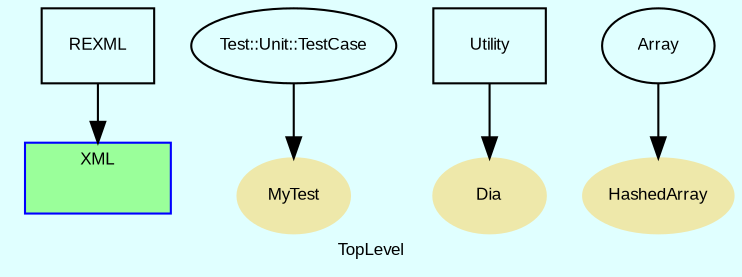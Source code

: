 digraph TopLevel {
    compound = true
    fontname = Arial
    bgcolor = lightcyan1
    fontsize = 8
    label = "TopLevel"
    node [
        color = black,
        fontname = Arial,
        fontsize = 8
    ]

    subgraph cluster_XML {
        style = filled
        fillcolor = palegreen1
        color = blue
        fontname = Arial
        URL = "classes/XML.html"
        label = "XML"
        XML [
            shape = plaintext,
            width = 0.75,
            height = 0.01,
            label = ""
        ]

    }

    REXML [
        shape = box,
        URL = "classes/REXML.html",
        label = "REXML"
    ]

    REXML -> XML [
        lhead = cluster_XML
    ]

    MyTest [
        style = filled,
        shape = ellipse,
        color = palegoldenrod,
        fontcolor = black,
        URL = "classes/MyTest.html",
        label = "MyTest"
    ]

    Dia [
        style = filled,
        shape = ellipse,
        color = palegoldenrod,
        fontcolor = black,
        URL = "classes/Dia.html",
        label = "Dia"
    ]

    HashedArray [
        style = filled,
        shape = ellipse,
        color = palegoldenrod,
        fontcolor = black,
        URL = "classes/HashedArray.html",
        label = "HashedArray"
    ]

    Test__Unit__TestCase [
        URL = "classes/Test/Unit/TestCase.html",
        label = "Test::Unit::TestCase"
    ]

    Test__Unit__TestCase -> MyTest [

    ]

    Utility [
        shape = box,
        URL = "classes/Utility.html",
        label = "Utility"
    ]

    Utility -> Dia [

    ]

    Array [
        URL = "classes/Array.html",
        label = "Array"
    ]

    Array -> HashedArray [

    ]

}


